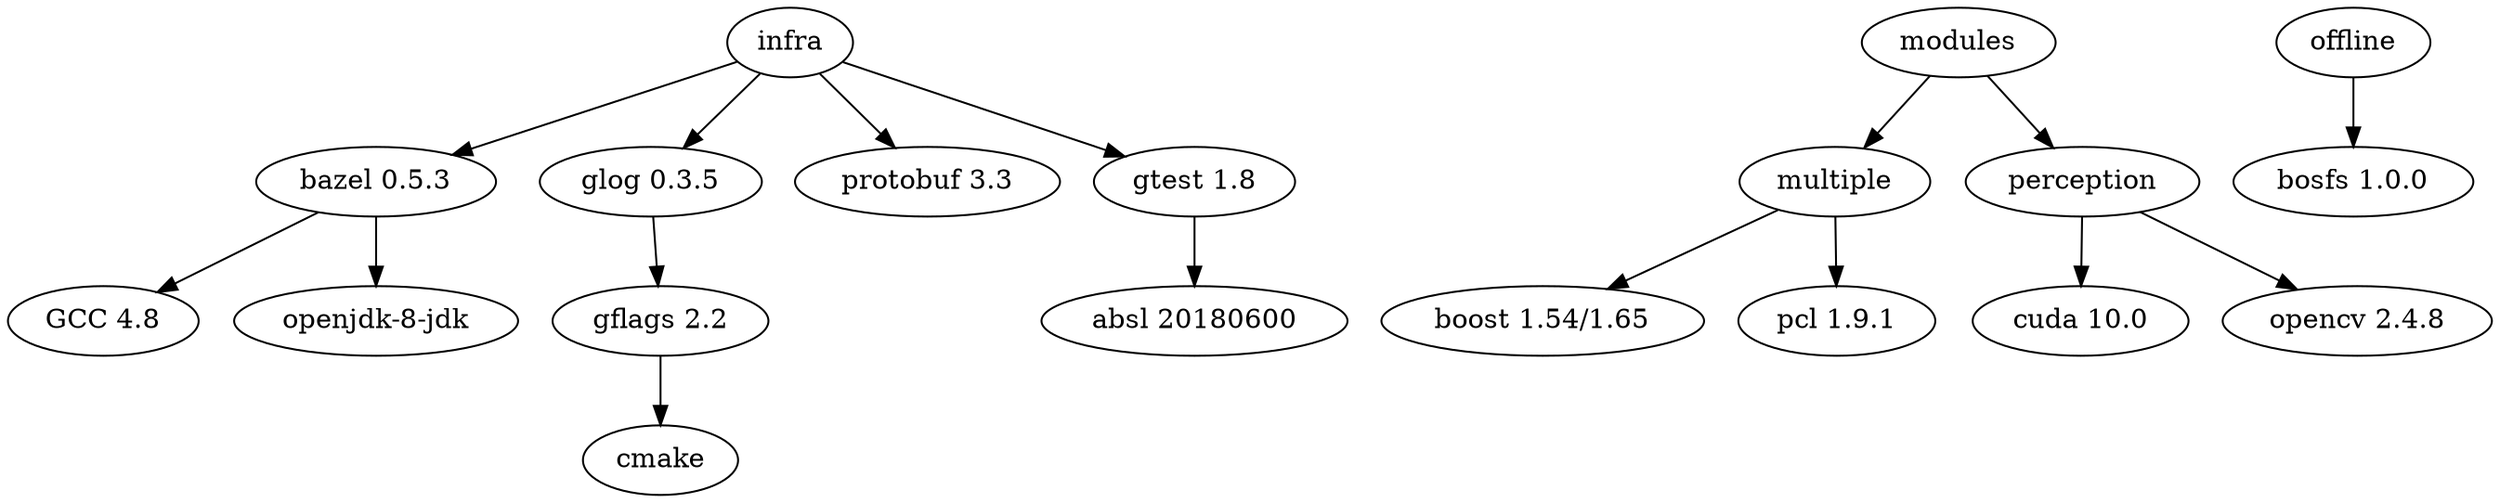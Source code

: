 digraph {
  "infra" -> "bazel 0.5.3";
  "bazel 0.5.3" -> "GCC 4.8";
  "bazel 0.5.3" -> "openjdk-8-jdk";
  "infra" -> "glog 0.3.5" -> "gflags 2.2" -> "cmake";
  "infra" -> "protobuf 3.3";
  "infra" -> "gtest 1.8" -> "absl 20180600";


  "modules" -> "multiple" -> "boost 1.54/1.65";
  "multiple" -> "pcl 1.9.1";

  "modules" -> "perception" -> "cuda 10.0";
  "perception" -> "opencv 2.4.8";

  "offline" -> "bosfs 1.0.0";
}
